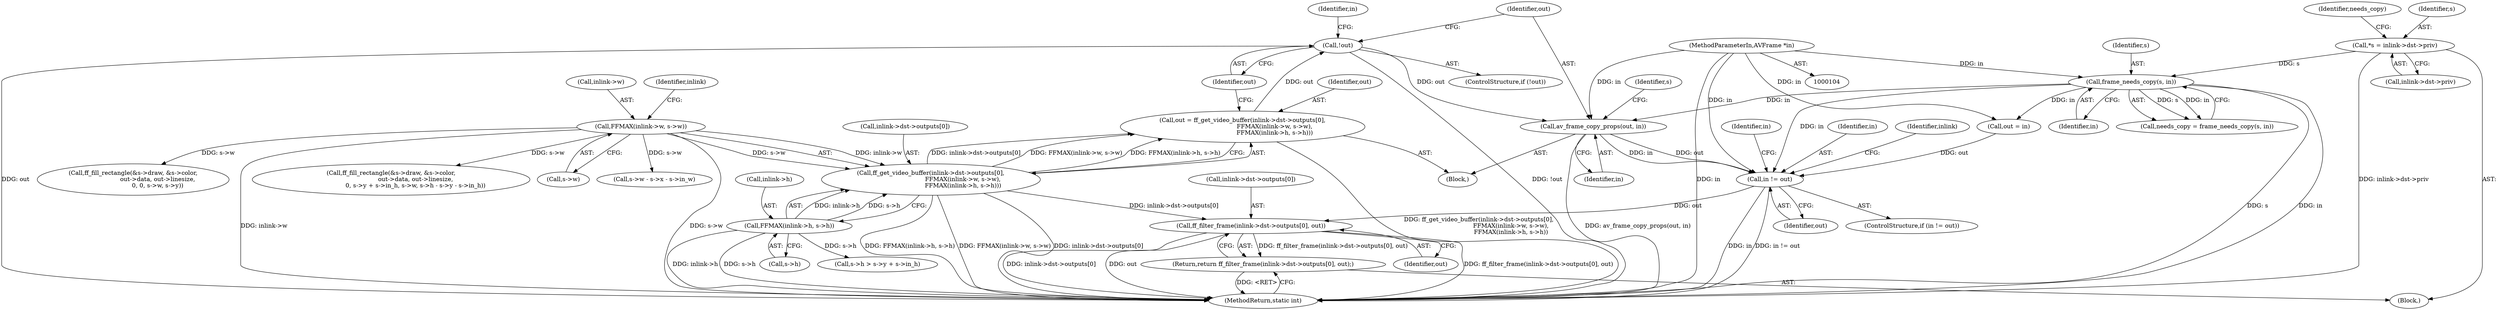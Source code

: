 digraph "0_FFmpeg_e43a0a232dbf6d3c161823c2e07c52e76227a1bc_7@API" {
"1000166" [label="(Call,av_frame_copy_props(out, in))"];
"1000157" [label="(Call,!out)"];
"1000132" [label="(Call,out = ff_get_video_buffer(inlink->dst->outputs[0],\n                                  FFMAX(inlink->w, s->w),\n                                  FFMAX(inlink->h, s->h)))"];
"1000134" [label="(Call,ff_get_video_buffer(inlink->dst->outputs[0],\n                                  FFMAX(inlink->w, s->w),\n                                  FFMAX(inlink->h, s->h)))"];
"1000142" [label="(Call,FFMAX(inlink->w, s->w))"];
"1000149" [label="(Call,FFMAX(inlink->h, s->h))"];
"1000120" [label="(Call,frame_needs_copy(s, in))"];
"1000109" [label="(Call,*s = inlink->dst->priv)"];
"1000106" [label="(MethodParameterIn,AVFrame *in)"];
"1000439" [label="(Call,in != out)"];
"1000446" [label="(Call,ff_filter_frame(inlink->dst->outputs[0], out))"];
"1000445" [label="(Return,return ff_filter_frame(inlink->dst->outputs[0], out);)"];
"1000438" [label="(ControlStructure,if (in != out))"];
"1000125" [label="(Block,)"];
"1000439" [label="(Call,in != out)"];
"1000149" [label="(Call,FFMAX(inlink->h, s->h))"];
"1000153" [label="(Call,s->h)"];
"1000253" [label="(Call,ff_fill_rectangle(&s->draw, &s->color,\n                          out->data, out->linesize,\n                          0, 0, s->w, s->y))"];
"1000444" [label="(Identifier,in)"];
"1000446" [label="(Call,ff_filter_frame(inlink->dst->outputs[0], out))"];
"1000289" [label="(Call,ff_fill_rectangle(&s->draw, &s->color,\n                          out->data, out->linesize,\n                          0, s->y + s->in_h, s->w, s->h - s->y - s->in_h))"];
"1000156" [label="(ControlStructure,if (!out))"];
"1000157" [label="(Call,!out)"];
"1000122" [label="(Identifier,in)"];
"1000146" [label="(Call,s->w)"];
"1000150" [label="(Call,inlink->h)"];
"1000250" [label="(Identifier,s)"];
"1000158" [label="(Identifier,out)"];
"1000106" [label="(MethodParameterIn,AVFrame *in)"];
"1000441" [label="(Identifier,out)"];
"1000410" [label="(Call,s->w - s->x - s->in_w)"];
"1000151" [label="(Identifier,inlink)"];
"1000454" [label="(Identifier,out)"];
"1000277" [label="(Call,s->h > s->y + s->in_h)"];
"1000440" [label="(Identifier,in)"];
"1000167" [label="(Identifier,out)"];
"1000109" [label="(Call,*s = inlink->dst->priv)"];
"1000110" [label="(Identifier,s)"];
"1000119" [label="(Identifier,needs_copy)"];
"1000162" [label="(Identifier,in)"];
"1000142" [label="(Call,FFMAX(inlink->w, s->w))"];
"1000107" [label="(Block,)"];
"1000120" [label="(Call,frame_needs_copy(s, in))"];
"1000445" [label="(Return,return ff_filter_frame(inlink->dst->outputs[0], out);)"];
"1000447" [label="(Call,inlink->dst->outputs[0])"];
"1000455" [label="(MethodReturn,static int)"];
"1000134" [label="(Call,ff_get_video_buffer(inlink->dst->outputs[0],\n                                  FFMAX(inlink->w, s->w),\n                                  FFMAX(inlink->h, s->h)))"];
"1000121" [label="(Identifier,s)"];
"1000450" [label="(Identifier,inlink)"];
"1000132" [label="(Call,out = ff_get_video_buffer(inlink->dst->outputs[0],\n                                  FFMAX(inlink->w, s->w),\n                                  FFMAX(inlink->h, s->h)))"];
"1000143" [label="(Call,inlink->w)"];
"1000133" [label="(Identifier,out)"];
"1000168" [label="(Identifier,in)"];
"1000111" [label="(Call,inlink->dst->priv)"];
"1000166" [label="(Call,av_frame_copy_props(out, in))"];
"1000172" [label="(Call,out = in)"];
"1000118" [label="(Call,needs_copy = frame_needs_copy(s, in))"];
"1000135" [label="(Call,inlink->dst->outputs[0])"];
"1000166" -> "1000125"  [label="AST: "];
"1000166" -> "1000168"  [label="CFG: "];
"1000167" -> "1000166"  [label="AST: "];
"1000168" -> "1000166"  [label="AST: "];
"1000250" -> "1000166"  [label="CFG: "];
"1000166" -> "1000455"  [label="DDG: av_frame_copy_props(out, in)"];
"1000157" -> "1000166"  [label="DDG: out"];
"1000120" -> "1000166"  [label="DDG: in"];
"1000106" -> "1000166"  [label="DDG: in"];
"1000166" -> "1000439"  [label="DDG: in"];
"1000166" -> "1000439"  [label="DDG: out"];
"1000157" -> "1000156"  [label="AST: "];
"1000157" -> "1000158"  [label="CFG: "];
"1000158" -> "1000157"  [label="AST: "];
"1000162" -> "1000157"  [label="CFG: "];
"1000167" -> "1000157"  [label="CFG: "];
"1000157" -> "1000455"  [label="DDG: !out"];
"1000157" -> "1000455"  [label="DDG: out"];
"1000132" -> "1000157"  [label="DDG: out"];
"1000132" -> "1000125"  [label="AST: "];
"1000132" -> "1000134"  [label="CFG: "];
"1000133" -> "1000132"  [label="AST: "];
"1000134" -> "1000132"  [label="AST: "];
"1000158" -> "1000132"  [label="CFG: "];
"1000132" -> "1000455"  [label="DDG: ff_get_video_buffer(inlink->dst->outputs[0],\n                                  FFMAX(inlink->w, s->w),\n                                  FFMAX(inlink->h, s->h))"];
"1000134" -> "1000132"  [label="DDG: inlink->dst->outputs[0]"];
"1000134" -> "1000132"  [label="DDG: FFMAX(inlink->w, s->w)"];
"1000134" -> "1000132"  [label="DDG: FFMAX(inlink->h, s->h)"];
"1000134" -> "1000149"  [label="CFG: "];
"1000135" -> "1000134"  [label="AST: "];
"1000142" -> "1000134"  [label="AST: "];
"1000149" -> "1000134"  [label="AST: "];
"1000134" -> "1000455"  [label="DDG: FFMAX(inlink->w, s->w)"];
"1000134" -> "1000455"  [label="DDG: FFMAX(inlink->h, s->h)"];
"1000134" -> "1000455"  [label="DDG: inlink->dst->outputs[0]"];
"1000142" -> "1000134"  [label="DDG: inlink->w"];
"1000142" -> "1000134"  [label="DDG: s->w"];
"1000149" -> "1000134"  [label="DDG: inlink->h"];
"1000149" -> "1000134"  [label="DDG: s->h"];
"1000134" -> "1000446"  [label="DDG: inlink->dst->outputs[0]"];
"1000142" -> "1000146"  [label="CFG: "];
"1000143" -> "1000142"  [label="AST: "];
"1000146" -> "1000142"  [label="AST: "];
"1000151" -> "1000142"  [label="CFG: "];
"1000142" -> "1000455"  [label="DDG: inlink->w"];
"1000142" -> "1000455"  [label="DDG: s->w"];
"1000142" -> "1000253"  [label="DDG: s->w"];
"1000142" -> "1000289"  [label="DDG: s->w"];
"1000142" -> "1000410"  [label="DDG: s->w"];
"1000149" -> "1000153"  [label="CFG: "];
"1000150" -> "1000149"  [label="AST: "];
"1000153" -> "1000149"  [label="AST: "];
"1000149" -> "1000455"  [label="DDG: s->h"];
"1000149" -> "1000455"  [label="DDG: inlink->h"];
"1000149" -> "1000277"  [label="DDG: s->h"];
"1000120" -> "1000118"  [label="AST: "];
"1000120" -> "1000122"  [label="CFG: "];
"1000121" -> "1000120"  [label="AST: "];
"1000122" -> "1000120"  [label="AST: "];
"1000118" -> "1000120"  [label="CFG: "];
"1000120" -> "1000455"  [label="DDG: s"];
"1000120" -> "1000455"  [label="DDG: in"];
"1000120" -> "1000118"  [label="DDG: s"];
"1000120" -> "1000118"  [label="DDG: in"];
"1000109" -> "1000120"  [label="DDG: s"];
"1000106" -> "1000120"  [label="DDG: in"];
"1000120" -> "1000172"  [label="DDG: in"];
"1000120" -> "1000439"  [label="DDG: in"];
"1000109" -> "1000107"  [label="AST: "];
"1000109" -> "1000111"  [label="CFG: "];
"1000110" -> "1000109"  [label="AST: "];
"1000111" -> "1000109"  [label="AST: "];
"1000119" -> "1000109"  [label="CFG: "];
"1000109" -> "1000455"  [label="DDG: inlink->dst->priv"];
"1000106" -> "1000104"  [label="AST: "];
"1000106" -> "1000455"  [label="DDG: in"];
"1000106" -> "1000172"  [label="DDG: in"];
"1000106" -> "1000439"  [label="DDG: in"];
"1000439" -> "1000438"  [label="AST: "];
"1000439" -> "1000441"  [label="CFG: "];
"1000440" -> "1000439"  [label="AST: "];
"1000441" -> "1000439"  [label="AST: "];
"1000444" -> "1000439"  [label="CFG: "];
"1000450" -> "1000439"  [label="CFG: "];
"1000439" -> "1000455"  [label="DDG: in"];
"1000439" -> "1000455"  [label="DDG: in != out"];
"1000172" -> "1000439"  [label="DDG: out"];
"1000439" -> "1000446"  [label="DDG: out"];
"1000446" -> "1000445"  [label="AST: "];
"1000446" -> "1000454"  [label="CFG: "];
"1000447" -> "1000446"  [label="AST: "];
"1000454" -> "1000446"  [label="AST: "];
"1000445" -> "1000446"  [label="CFG: "];
"1000446" -> "1000455"  [label="DDG: ff_filter_frame(inlink->dst->outputs[0], out)"];
"1000446" -> "1000455"  [label="DDG: inlink->dst->outputs[0]"];
"1000446" -> "1000455"  [label="DDG: out"];
"1000446" -> "1000445"  [label="DDG: ff_filter_frame(inlink->dst->outputs[0], out)"];
"1000445" -> "1000107"  [label="AST: "];
"1000455" -> "1000445"  [label="CFG: "];
"1000445" -> "1000455"  [label="DDG: <RET>"];
}
